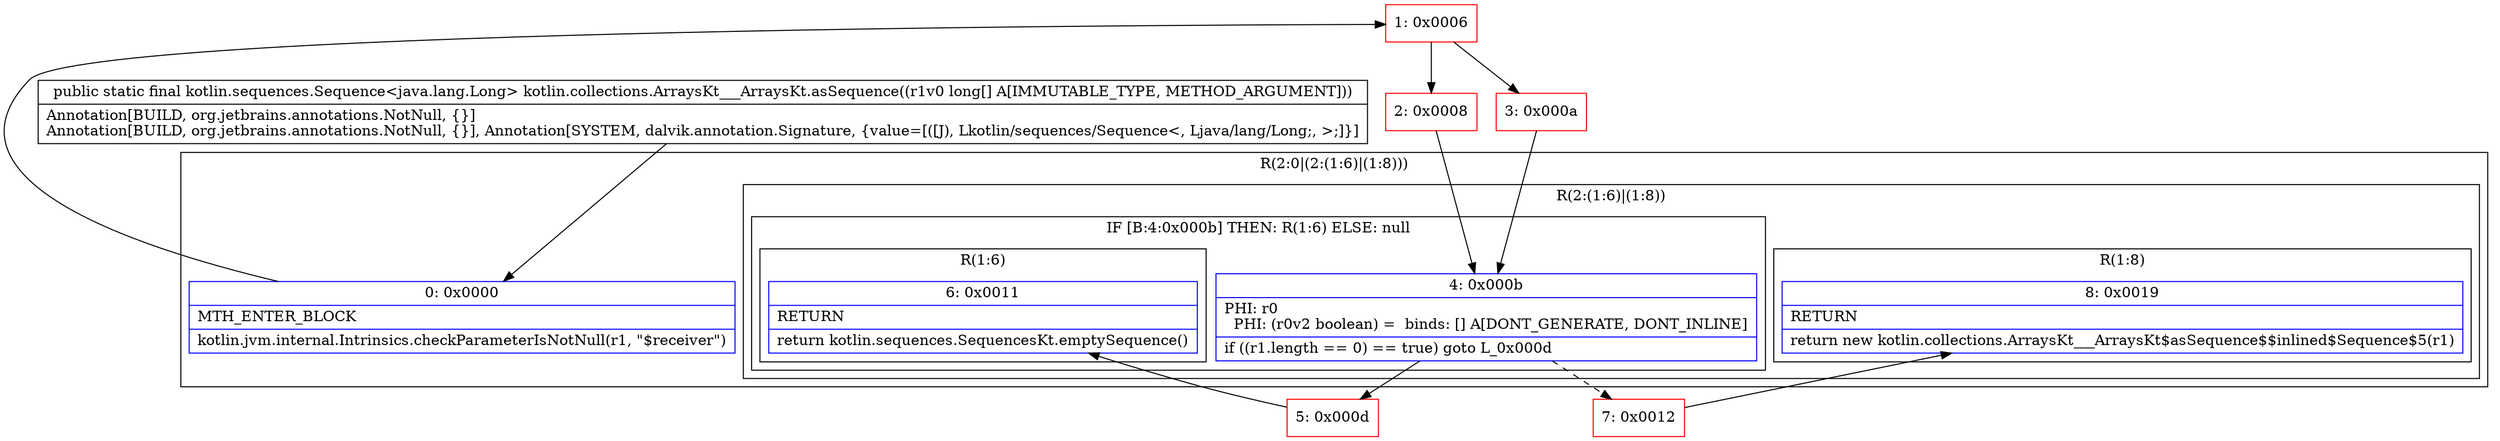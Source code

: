 digraph "CFG forkotlin.collections.ArraysKt___ArraysKt.asSequence([J)Lkotlin\/sequences\/Sequence;" {
subgraph cluster_Region_451564439 {
label = "R(2:0|(2:(1:6)|(1:8)))";
node [shape=record,color=blue];
Node_0 [shape=record,label="{0\:\ 0x0000|MTH_ENTER_BLOCK\l|kotlin.jvm.internal.Intrinsics.checkParameterIsNotNull(r1, \"$receiver\")\l}"];
subgraph cluster_Region_1610496768 {
label = "R(2:(1:6)|(1:8))";
node [shape=record,color=blue];
subgraph cluster_IfRegion_120113631 {
label = "IF [B:4:0x000b] THEN: R(1:6) ELSE: null";
node [shape=record,color=blue];
Node_4 [shape=record,label="{4\:\ 0x000b|PHI: r0 \l  PHI: (r0v2 boolean) =  binds: [] A[DONT_GENERATE, DONT_INLINE]\l|if ((r1.length == 0) == true) goto L_0x000d\l}"];
subgraph cluster_Region_620917266 {
label = "R(1:6)";
node [shape=record,color=blue];
Node_6 [shape=record,label="{6\:\ 0x0011|RETURN\l|return kotlin.sequences.SequencesKt.emptySequence()\l}"];
}
}
subgraph cluster_Region_1841097678 {
label = "R(1:8)";
node [shape=record,color=blue];
Node_8 [shape=record,label="{8\:\ 0x0019|RETURN\l|return new kotlin.collections.ArraysKt___ArraysKt$asSequence$$inlined$Sequence$5(r1)\l}"];
}
}
}
Node_1 [shape=record,color=red,label="{1\:\ 0x0006}"];
Node_2 [shape=record,color=red,label="{2\:\ 0x0008}"];
Node_3 [shape=record,color=red,label="{3\:\ 0x000a}"];
Node_5 [shape=record,color=red,label="{5\:\ 0x000d}"];
Node_7 [shape=record,color=red,label="{7\:\ 0x0012}"];
MethodNode[shape=record,label="{public static final kotlin.sequences.Sequence\<java.lang.Long\> kotlin.collections.ArraysKt___ArraysKt.asSequence((r1v0 long[] A[IMMUTABLE_TYPE, METHOD_ARGUMENT]))  | Annotation[BUILD, org.jetbrains.annotations.NotNull, \{\}]\lAnnotation[BUILD, org.jetbrains.annotations.NotNull, \{\}], Annotation[SYSTEM, dalvik.annotation.Signature, \{value=[([J), Lkotlin\/sequences\/Sequence\<, Ljava\/lang\/Long;, \>;]\}]\l}"];
MethodNode -> Node_0;
Node_0 -> Node_1;
Node_4 -> Node_5;
Node_4 -> Node_7[style=dashed];
Node_1 -> Node_2;
Node_1 -> Node_3;
Node_2 -> Node_4;
Node_3 -> Node_4;
Node_5 -> Node_6;
Node_7 -> Node_8;
}

